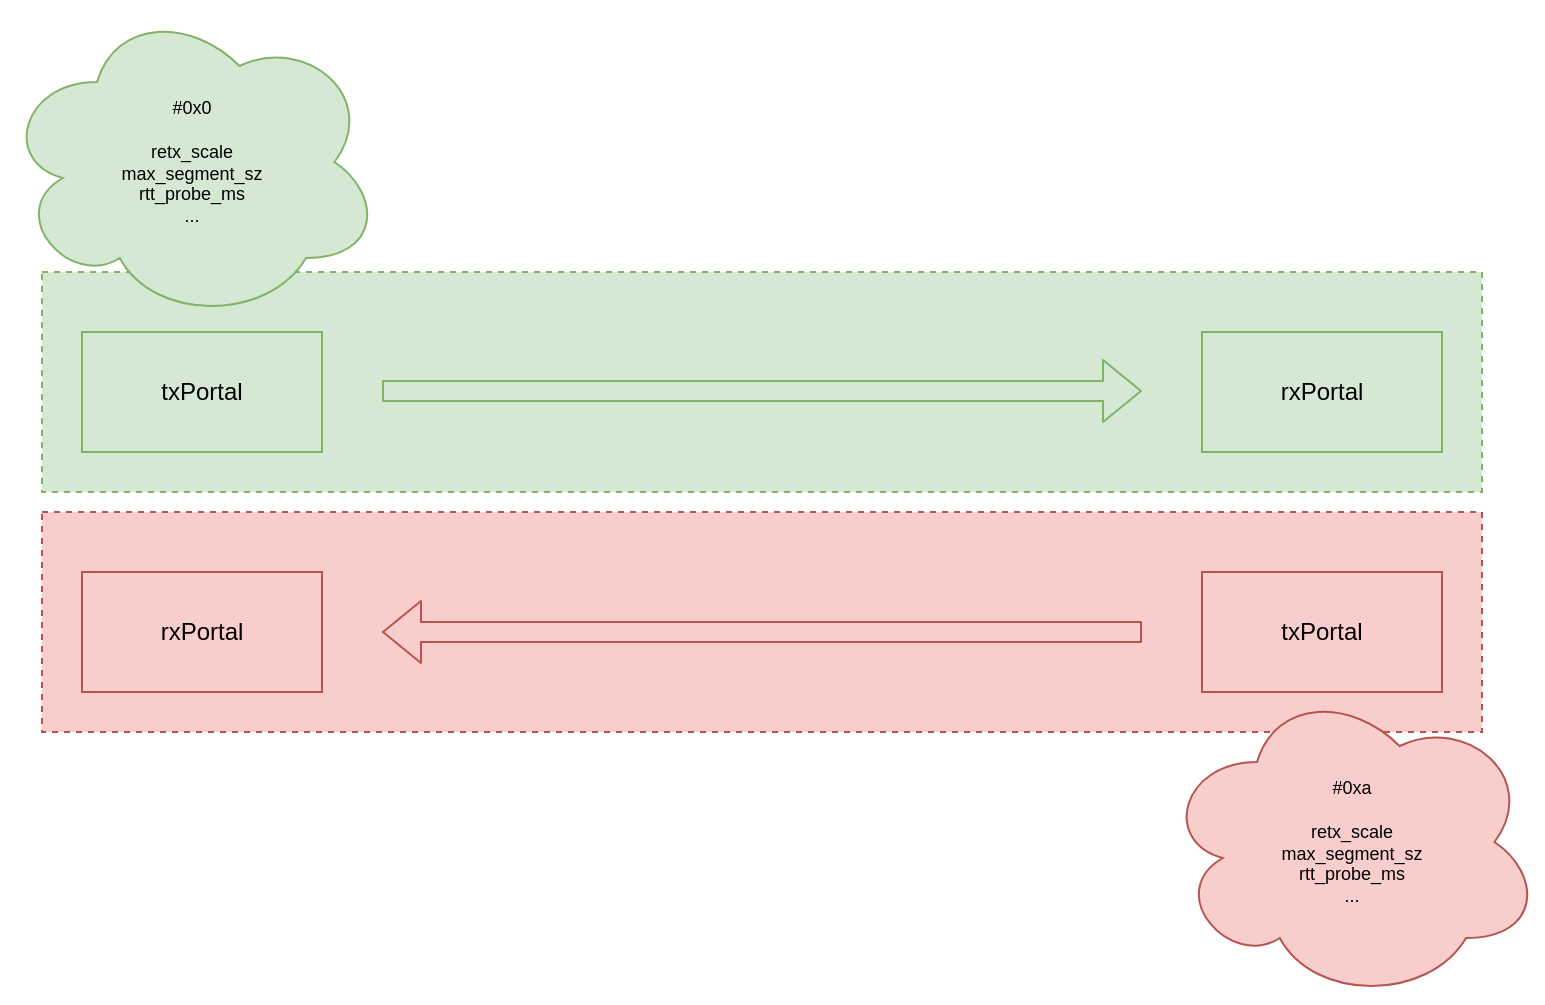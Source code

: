 <mxfile version="13.7.9" type="device"><diagram id="C4L8SWQeV7eMygEo76Vd" name="Page-1"><mxGraphModel dx="1091" dy="833" grid="1" gridSize="10" guides="1" tooltips="1" connect="1" arrows="1" fold="1" page="1" pageScale="1" pageWidth="800" pageHeight="600" math="0" shadow="0"><root><mxCell id="0"/><mxCell id="1" parent="0"/><mxCell id="3oVct-KLem4plZOoS7y--17" value="" style="rounded=0;whiteSpace=wrap;html=1;fillColor=#f8cecc;dashed=1;strokeColor=#b85450;" parent="1" vertex="1"><mxGeometry x="35" y="305" width="720" height="110" as="geometry"/></mxCell><mxCell id="3oVct-KLem4plZOoS7y--8" value="" style="rounded=0;whiteSpace=wrap;html=1;fillColor=#d5e8d4;dashed=1;strokeColor=#82b366;" parent="1" vertex="1"><mxGeometry x="35" y="185" width="720" height="110" as="geometry"/></mxCell><mxCell id="3oVct-KLem4plZOoS7y--1" value="txPortal" style="rounded=0;whiteSpace=wrap;html=1;fillColor=#d5e8d4;strokeColor=#82b366;" parent="1" vertex="1"><mxGeometry x="55" y="215" width="120" height="60" as="geometry"/></mxCell><mxCell id="3oVct-KLem4plZOoS7y--2" value="rxPortal" style="rounded=0;whiteSpace=wrap;html=1;fillColor=#d5e8d4;strokeColor=#82b366;" parent="1" vertex="1"><mxGeometry x="615" y="215" width="120" height="60" as="geometry"/></mxCell><mxCell id="3oVct-KLem4plZOoS7y--3" value="" style="shape=flexArrow;endArrow=classic;html=1;fillColor=#d5e8d4;strokeColor=#82b366;" parent="1" edge="1"><mxGeometry width="50" height="50" relative="1" as="geometry"><mxPoint x="205" y="244.5" as="sourcePoint"/><mxPoint x="585" y="244.5" as="targetPoint"/></mxGeometry></mxCell><mxCell id="3oVct-KLem4plZOoS7y--9" value="rxPortal" style="rounded=0;whiteSpace=wrap;html=1;fillColor=#f8cecc;strokeColor=#b85450;" parent="1" vertex="1"><mxGeometry x="55" y="335" width="120" height="60" as="geometry"/></mxCell><mxCell id="3oVct-KLem4plZOoS7y--10" value="txPortal" style="rounded=0;whiteSpace=wrap;html=1;fillColor=#f8cecc;strokeColor=#b85450;" parent="1" vertex="1"><mxGeometry x="615" y="335" width="120" height="60" as="geometry"/></mxCell><mxCell id="3oVct-KLem4plZOoS7y--11" value="" style="shape=flexArrow;endArrow=classic;html=1;fillColor=#f8cecc;strokeColor=#b85450;" parent="1" edge="1"><mxGeometry width="50" height="50" relative="1" as="geometry"><mxPoint x="585" y="365" as="sourcePoint"/><mxPoint x="205" y="365" as="targetPoint"/></mxGeometry></mxCell><mxCell id="AukfhYKDAfyS3rpx1Oay-1" value="#0x0&lt;br&gt;&lt;br&gt;retx_scale&lt;br&gt;max_segment_sz&lt;br&gt;rtt_probe_ms&lt;br&gt;..." style="ellipse;shape=cloud;whiteSpace=wrap;html=1;fontSize=9;align=center;fillColor=#d5e8d4;strokeColor=#82b366;" vertex="1" parent="1"><mxGeometry x="15" y="50" width="190" height="160" as="geometry"/></mxCell><mxCell id="AukfhYKDAfyS3rpx1Oay-2" value="#0xa&lt;br&gt;&lt;br&gt;retx_scale&lt;br&gt;max_segment_sz&lt;br&gt;rtt_probe_ms&lt;br&gt;..." style="ellipse;shape=cloud;whiteSpace=wrap;html=1;fontSize=9;align=center;fillColor=#f8cecc;strokeColor=#b85450;" vertex="1" parent="1"><mxGeometry x="595" y="390" width="190" height="160" as="geometry"/></mxCell></root></mxGraphModel></diagram></mxfile>